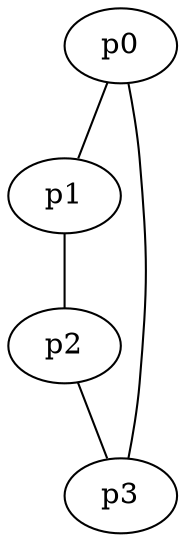 graph ConvexHull {
  p0 [pos="-72,21!"];
  p1 [pos="-33,54!"];
  p2 [pos="82,-60!"];
  p3 [pos="90,83!"];
  p0 -- p1;
  p1 -- p2;
  p2 -- p3;
  p3 -- p0;
}
